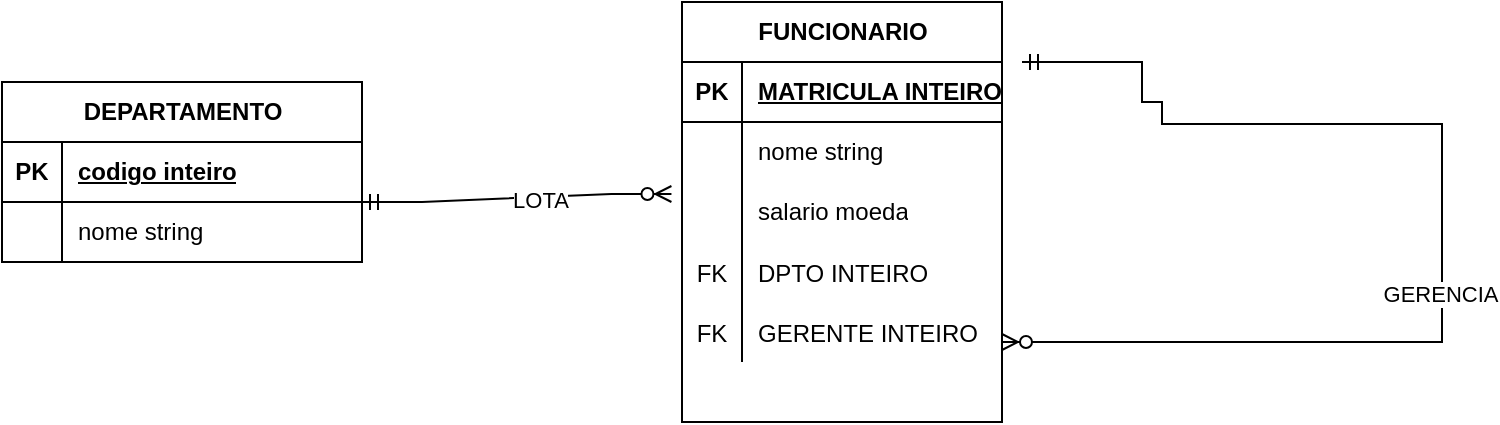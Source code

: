 <mxfile version="21.7.2" type="github">
  <diagram name="Página-1" id="34w5LvApID58ZmUQcww2">
    <mxGraphModel dx="880" dy="446" grid="1" gridSize="10" guides="1" tooltips="1" connect="1" arrows="1" fold="1" page="1" pageScale="1" pageWidth="827" pageHeight="1169" math="0" shadow="0">
      <root>
        <mxCell id="0" />
        <mxCell id="1" parent="0" />
        <mxCell id="C_Pk1DhRwE14dJaJVx2T-72" value="" style="shape=table;startSize=0;container=1;collapsible=1;childLayout=tableLayout;fixedRows=1;rowLines=0;fontStyle=0;align=center;resizeLast=1;strokeColor=none;fillColor=none;collapsible=0;whiteSpace=wrap;html=1;rounded=0;" vertex="1" parent="1">
          <mxGeometry x="250" y="370" width="180" height="30" as="geometry" />
        </mxCell>
        <mxCell id="C_Pk1DhRwE14dJaJVx2T-73" value="" style="shape=tableRow;horizontal=0;startSize=0;swimlaneHead=0;swimlaneBody=0;fillColor=none;collapsible=0;dropTarget=0;points=[[0,0.5],[1,0.5]];portConstraint=eastwest;top=0;left=0;right=0;bottom=0;rounded=0;" vertex="1" parent="C_Pk1DhRwE14dJaJVx2T-72">
          <mxGeometry width="180" height="30" as="geometry" />
        </mxCell>
        <mxCell id="C_Pk1DhRwE14dJaJVx2T-74" value="" style="shape=partialRectangle;connectable=0;fillColor=none;top=0;left=0;bottom=0;right=0;editable=1;overflow=hidden;rounded=0;" vertex="1" parent="C_Pk1DhRwE14dJaJVx2T-73">
          <mxGeometry width="30" height="30" as="geometry">
            <mxRectangle width="30" height="30" as="alternateBounds" />
          </mxGeometry>
        </mxCell>
        <mxCell id="C_Pk1DhRwE14dJaJVx2T-75" value="" style="shape=partialRectangle;connectable=0;fillColor=none;top=0;left=0;bottom=0;right=0;align=left;spacingLeft=6;overflow=hidden;rounded=0;" vertex="1" parent="C_Pk1DhRwE14dJaJVx2T-73">
          <mxGeometry x="30" width="150" height="30" as="geometry">
            <mxRectangle width="150" height="30" as="alternateBounds" />
          </mxGeometry>
        </mxCell>
        <mxCell id="C_Pk1DhRwE14dJaJVx2T-128" value="DEPARTAMENTO" style="shape=table;startSize=30;container=1;collapsible=1;childLayout=tableLayout;fixedRows=1;rowLines=0;fontStyle=1;align=center;resizeLast=1;html=1;rounded=0;" vertex="1" parent="1">
          <mxGeometry x="60" y="240" width="180" height="90" as="geometry" />
        </mxCell>
        <mxCell id="C_Pk1DhRwE14dJaJVx2T-129" value="" style="shape=tableRow;horizontal=0;startSize=0;swimlaneHead=0;swimlaneBody=0;fillColor=none;collapsible=0;dropTarget=0;points=[[0,0.5],[1,0.5]];portConstraint=eastwest;top=0;left=0;right=0;bottom=1;rounded=0;" vertex="1" parent="C_Pk1DhRwE14dJaJVx2T-128">
          <mxGeometry y="30" width="180" height="30" as="geometry" />
        </mxCell>
        <mxCell id="C_Pk1DhRwE14dJaJVx2T-130" value="PK" style="shape=partialRectangle;connectable=0;fillColor=none;top=0;left=0;bottom=0;right=0;fontStyle=1;overflow=hidden;whiteSpace=wrap;html=1;rounded=0;" vertex="1" parent="C_Pk1DhRwE14dJaJVx2T-129">
          <mxGeometry width="30" height="30" as="geometry">
            <mxRectangle width="30" height="30" as="alternateBounds" />
          </mxGeometry>
        </mxCell>
        <mxCell id="C_Pk1DhRwE14dJaJVx2T-131" value="codigo inteiro" style="shape=partialRectangle;connectable=0;fillColor=none;top=0;left=0;bottom=0;right=0;align=left;spacingLeft=6;fontStyle=5;overflow=hidden;whiteSpace=wrap;html=1;rounded=0;" vertex="1" parent="C_Pk1DhRwE14dJaJVx2T-129">
          <mxGeometry x="30" width="150" height="30" as="geometry">
            <mxRectangle width="150" height="30" as="alternateBounds" />
          </mxGeometry>
        </mxCell>
        <mxCell id="C_Pk1DhRwE14dJaJVx2T-132" value="" style="shape=tableRow;horizontal=0;startSize=0;swimlaneHead=0;swimlaneBody=0;fillColor=none;collapsible=0;dropTarget=0;points=[[0,0.5],[1,0.5]];portConstraint=eastwest;top=0;left=0;right=0;bottom=0;rounded=0;" vertex="1" parent="C_Pk1DhRwE14dJaJVx2T-128">
          <mxGeometry y="60" width="180" height="30" as="geometry" />
        </mxCell>
        <mxCell id="C_Pk1DhRwE14dJaJVx2T-133" value="" style="shape=partialRectangle;connectable=0;fillColor=none;top=0;left=0;bottom=0;right=0;editable=1;overflow=hidden;whiteSpace=wrap;html=1;rounded=0;" vertex="1" parent="C_Pk1DhRwE14dJaJVx2T-132">
          <mxGeometry width="30" height="30" as="geometry">
            <mxRectangle width="30" height="30" as="alternateBounds" />
          </mxGeometry>
        </mxCell>
        <mxCell id="C_Pk1DhRwE14dJaJVx2T-134" value="nome string" style="shape=partialRectangle;connectable=0;fillColor=none;top=0;left=0;bottom=0;right=0;align=left;spacingLeft=6;overflow=hidden;whiteSpace=wrap;html=1;rounded=0;" vertex="1" parent="C_Pk1DhRwE14dJaJVx2T-132">
          <mxGeometry x="30" width="150" height="30" as="geometry">
            <mxRectangle width="150" height="30" as="alternateBounds" />
          </mxGeometry>
        </mxCell>
        <mxCell id="C_Pk1DhRwE14dJaJVx2T-142" value="FUNCIONARIO" style="shape=table;startSize=30;container=1;collapsible=1;childLayout=tableLayout;fixedRows=1;rowLines=0;fontStyle=1;align=center;resizeLast=1;html=1;rounded=0;" vertex="1" parent="1">
          <mxGeometry x="400" y="200" width="160" height="210" as="geometry" />
        </mxCell>
        <mxCell id="C_Pk1DhRwE14dJaJVx2T-143" value="" style="shape=tableRow;horizontal=0;startSize=0;swimlaneHead=0;swimlaneBody=0;fillColor=none;collapsible=0;dropTarget=0;points=[[0,0.5],[1,0.5]];portConstraint=eastwest;top=0;left=0;right=0;bottom=1;rounded=0;" vertex="1" parent="C_Pk1DhRwE14dJaJVx2T-142">
          <mxGeometry y="30" width="160" height="30" as="geometry" />
        </mxCell>
        <mxCell id="C_Pk1DhRwE14dJaJVx2T-144" value="PK" style="shape=partialRectangle;connectable=0;fillColor=none;top=0;left=0;bottom=0;right=0;fontStyle=1;overflow=hidden;whiteSpace=wrap;html=1;rounded=0;" vertex="1" parent="C_Pk1DhRwE14dJaJVx2T-143">
          <mxGeometry width="30" height="30" as="geometry">
            <mxRectangle width="30" height="30" as="alternateBounds" />
          </mxGeometry>
        </mxCell>
        <mxCell id="C_Pk1DhRwE14dJaJVx2T-145" value="MATRICULA INTEIRO" style="shape=partialRectangle;connectable=0;fillColor=none;top=0;left=0;bottom=0;right=0;align=left;spacingLeft=6;fontStyle=5;overflow=hidden;whiteSpace=wrap;html=1;rounded=0;" vertex="1" parent="C_Pk1DhRwE14dJaJVx2T-143">
          <mxGeometry x="30" width="130" height="30" as="geometry">
            <mxRectangle width="130" height="30" as="alternateBounds" />
          </mxGeometry>
        </mxCell>
        <mxCell id="C_Pk1DhRwE14dJaJVx2T-146" value="" style="shape=tableRow;horizontal=0;startSize=0;swimlaneHead=0;swimlaneBody=0;fillColor=none;collapsible=0;dropTarget=0;points=[[0,0.5],[1,0.5]];portConstraint=eastwest;top=0;left=0;right=0;bottom=0;rounded=0;" vertex="1" parent="C_Pk1DhRwE14dJaJVx2T-142">
          <mxGeometry y="60" width="160" height="30" as="geometry" />
        </mxCell>
        <mxCell id="C_Pk1DhRwE14dJaJVx2T-147" value="" style="shape=partialRectangle;connectable=0;fillColor=none;top=0;left=0;bottom=0;right=0;editable=1;overflow=hidden;whiteSpace=wrap;html=1;rounded=0;" vertex="1" parent="C_Pk1DhRwE14dJaJVx2T-146">
          <mxGeometry width="30" height="30" as="geometry">
            <mxRectangle width="30" height="30" as="alternateBounds" />
          </mxGeometry>
        </mxCell>
        <mxCell id="C_Pk1DhRwE14dJaJVx2T-148" value="nome string" style="shape=partialRectangle;connectable=0;fillColor=none;top=0;left=0;bottom=0;right=0;align=left;spacingLeft=6;overflow=hidden;whiteSpace=wrap;html=1;rounded=0;" vertex="1" parent="C_Pk1DhRwE14dJaJVx2T-146">
          <mxGeometry x="30" width="130" height="30" as="geometry">
            <mxRectangle width="130" height="30" as="alternateBounds" />
          </mxGeometry>
        </mxCell>
        <mxCell id="C_Pk1DhRwE14dJaJVx2T-149" value="" style="shape=tableRow;horizontal=0;startSize=0;swimlaneHead=0;swimlaneBody=0;fillColor=none;collapsible=0;dropTarget=0;points=[[0,0.5],[1,0.5]];portConstraint=eastwest;top=0;left=0;right=0;bottom=0;rounded=0;" vertex="1" parent="C_Pk1DhRwE14dJaJVx2T-142">
          <mxGeometry y="90" width="160" height="30" as="geometry" />
        </mxCell>
        <mxCell id="C_Pk1DhRwE14dJaJVx2T-150" value="" style="shape=partialRectangle;connectable=0;fillColor=none;top=0;left=0;bottom=0;right=0;editable=1;overflow=hidden;whiteSpace=wrap;html=1;rounded=0;" vertex="1" parent="C_Pk1DhRwE14dJaJVx2T-149">
          <mxGeometry width="30" height="30" as="geometry">
            <mxRectangle width="30" height="30" as="alternateBounds" />
          </mxGeometry>
        </mxCell>
        <mxCell id="C_Pk1DhRwE14dJaJVx2T-151" value="salario moeda" style="shape=partialRectangle;connectable=0;fillColor=none;top=0;left=0;bottom=0;right=0;align=left;spacingLeft=6;overflow=hidden;whiteSpace=wrap;html=1;rounded=0;" vertex="1" parent="C_Pk1DhRwE14dJaJVx2T-149">
          <mxGeometry x="30" width="130" height="30" as="geometry">
            <mxRectangle width="130" height="30" as="alternateBounds" />
          </mxGeometry>
        </mxCell>
        <mxCell id="C_Pk1DhRwE14dJaJVx2T-160" value="" style="shape=tableRow;horizontal=0;startSize=0;swimlaneHead=0;swimlaneBody=0;fillColor=none;collapsible=0;dropTarget=0;points=[[0,0.5],[1,0.5]];portConstraint=eastwest;top=0;left=0;right=0;bottom=0;rounded=0;" vertex="1" parent="C_Pk1DhRwE14dJaJVx2T-142">
          <mxGeometry y="120" width="160" height="30" as="geometry" />
        </mxCell>
        <mxCell id="C_Pk1DhRwE14dJaJVx2T-161" value="FK" style="shape=partialRectangle;connectable=0;fillColor=none;top=0;left=0;bottom=0;right=0;editable=1;overflow=hidden;rounded=0;" vertex="1" parent="C_Pk1DhRwE14dJaJVx2T-160">
          <mxGeometry width="30" height="30" as="geometry">
            <mxRectangle width="30" height="30" as="alternateBounds" />
          </mxGeometry>
        </mxCell>
        <mxCell id="C_Pk1DhRwE14dJaJVx2T-162" value="DPTO INTEIRO" style="shape=partialRectangle;connectable=0;fillColor=none;top=0;left=0;bottom=0;right=0;align=left;spacingLeft=6;overflow=hidden;rounded=0;" vertex="1" parent="C_Pk1DhRwE14dJaJVx2T-160">
          <mxGeometry x="30" width="130" height="30" as="geometry">
            <mxRectangle width="130" height="30" as="alternateBounds" />
          </mxGeometry>
        </mxCell>
        <mxCell id="C_Pk1DhRwE14dJaJVx2T-166" value="" style="shape=tableRow;horizontal=0;startSize=0;swimlaneHead=0;swimlaneBody=0;fillColor=none;collapsible=0;dropTarget=0;points=[[0,0.5],[1,0.5]];portConstraint=eastwest;top=0;left=0;right=0;bottom=0;" vertex="1" parent="C_Pk1DhRwE14dJaJVx2T-142">
          <mxGeometry y="150" width="160" height="30" as="geometry" />
        </mxCell>
        <mxCell id="C_Pk1DhRwE14dJaJVx2T-167" value="FK" style="shape=partialRectangle;connectable=0;fillColor=none;top=0;left=0;bottom=0;right=0;editable=1;overflow=hidden;" vertex="1" parent="C_Pk1DhRwE14dJaJVx2T-166">
          <mxGeometry width="30" height="30" as="geometry">
            <mxRectangle width="30" height="30" as="alternateBounds" />
          </mxGeometry>
        </mxCell>
        <mxCell id="C_Pk1DhRwE14dJaJVx2T-168" value="GERENTE INTEIRO" style="shape=partialRectangle;connectable=0;fillColor=none;top=0;left=0;bottom=0;right=0;align=left;spacingLeft=6;overflow=hidden;" vertex="1" parent="C_Pk1DhRwE14dJaJVx2T-166">
          <mxGeometry x="30" width="130" height="30" as="geometry">
            <mxRectangle width="130" height="30" as="alternateBounds" />
          </mxGeometry>
        </mxCell>
        <mxCell id="C_Pk1DhRwE14dJaJVx2T-157" value="" style="edgeStyle=entityRelationEdgeStyle;fontSize=12;html=1;endArrow=ERzeroToMany;startArrow=ERmandOne;rounded=0;entryX=-0.033;entryY=0.2;entryDx=0;entryDy=0;entryPerimeter=0;" edge="1" parent="1" target="C_Pk1DhRwE14dJaJVx2T-149">
          <mxGeometry width="100" height="100" relative="1" as="geometry">
            <mxPoint x="240" y="300" as="sourcePoint" />
            <mxPoint x="340" y="200" as="targetPoint" />
          </mxGeometry>
        </mxCell>
        <mxCell id="C_Pk1DhRwE14dJaJVx2T-158" value="LOTA" style="edgeLabel;html=1;align=center;verticalAlign=middle;resizable=0;points=[];rounded=0;" vertex="1" connectable="0" parent="C_Pk1DhRwE14dJaJVx2T-157">
          <mxGeometry x="0.142" y="-1" relative="1" as="geometry">
            <mxPoint as="offset" />
          </mxGeometry>
        </mxCell>
        <mxCell id="C_Pk1DhRwE14dJaJVx2T-163" value="" style="edgeStyle=orthogonalEdgeStyle;fontSize=12;html=1;endArrow=ERzeroToMany;startArrow=ERmandOne;rounded=0;" edge="1" parent="1">
          <mxGeometry width="100" height="100" relative="1" as="geometry">
            <mxPoint x="570" y="230" as="sourcePoint" />
            <mxPoint x="560" y="370" as="targetPoint" />
            <Array as="points">
              <mxPoint x="630" y="230" />
              <mxPoint x="630" y="250" />
              <mxPoint x="640" y="250" />
              <mxPoint x="640" y="261" />
              <mxPoint x="780" y="261" />
              <mxPoint x="780" y="370" />
            </Array>
          </mxGeometry>
        </mxCell>
        <mxCell id="C_Pk1DhRwE14dJaJVx2T-164" value="GERENCIA" style="edgeLabel;html=1;align=center;verticalAlign=middle;resizable=0;points=[];rounded=0;" vertex="1" connectable="0" parent="C_Pk1DhRwE14dJaJVx2T-163">
          <mxGeometry x="0.142" y="-1" relative="1" as="geometry">
            <mxPoint as="offset" />
          </mxGeometry>
        </mxCell>
      </root>
    </mxGraphModel>
  </diagram>
</mxfile>

